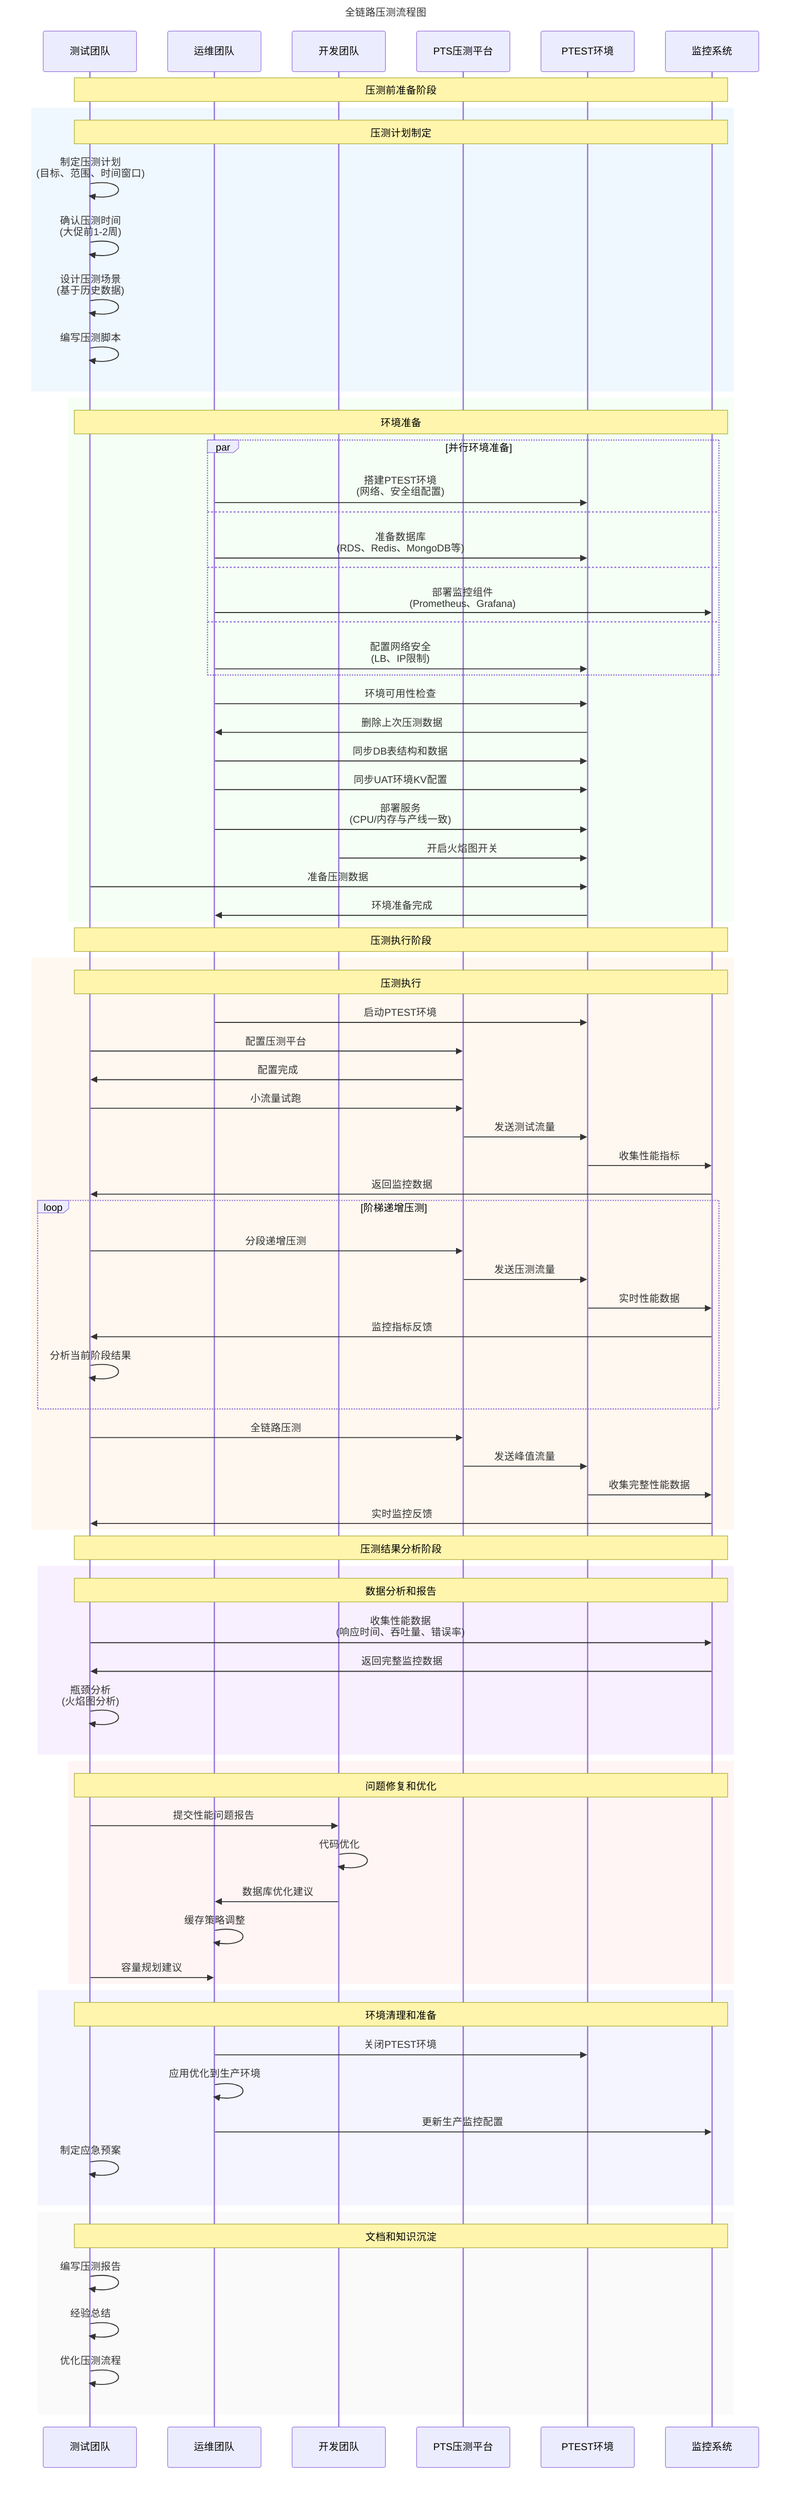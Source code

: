 sequenceDiagram
    title 全链路压测流程图
    
    participant Test as 测试团队
    participant Ops as 运维团队
    participant Dev as 开发团队
    participant PTS as PTS压测平台
    participant ENV as PTEST环境
    participant Monitor as 监控系统

    Note over Test, Monitor: 压测前准备阶段
    
    rect rgb(240, 248, 255)
        Note over Test, Monitor: 压测计划制定
        Test->>Test: 制定压测计划<br/>(目标、范围、时间窗口)
        Test->>Test: 确认压测时间<br/>(大促前1-2周)
        Test->>Test: 设计压测场景<br/>(基于历史数据)
        Test->>Test: 编写压测脚本
    end
    
    rect rgb(245, 255, 245)
        Note over Test, Monitor: 环境准备
        par 并行环境准备
            Ops->>ENV: 搭建PTEST环境<br/>(网络、安全组配置)
        and
            Ops->>ENV: 准备数据库<br/>(RDS、Redis、MongoDB等)
        and
            Ops->>Monitor: 部署监控组件<br/>(Prometheus、Grafana)
        and
            Ops->>ENV: 配置网络安全<br/>(LB、IP限制)
        end
        
        Ops->>ENV: 环境可用性检查
        ENV->>Ops: 删除上次压测数据
        Ops->>ENV: 同步DB表结构和数据
        Ops->>ENV: 同步UAT环境KV配置
        Ops->>ENV: 部署服务<br/>(CPU/内存与产线一致)
        Dev->>ENV: 开启火焰图开关
        Test->>ENV: 准备压测数据
        ENV->>Ops: 环境准备完成
    end

    Note over Test, Monitor: 压测执行阶段
    
    rect rgb(255, 248, 240)
        Note over Test, Monitor: 压测执行
        Ops->>ENV: 启动PTEST环境
        Test->>PTS: 配置压测平台
        PTS->>Test: 配置完成
        
        Test->>PTS: 小流量试跑
        PTS->>ENV: 发送测试流量
        ENV->>Monitor: 收集性能指标
        Monitor->>Test: 返回监控数据
        
        loop 阶梯递增压测
            Test->>PTS: 分段递增压测
            PTS->>ENV: 发送压测流量
            ENV->>Monitor: 实时性能数据
            Monitor->>Test: 监控指标反馈
            Test->>Test: 分析当前阶段结果
        end
        
        Test->>PTS: 全链路压测
        PTS->>ENV: 发送峰值流量
        ENV->>Monitor: 收集完整性能数据
        Monitor->>Test: 实时监控反馈
    end

    Note over Test, Monitor: 压测结果分析阶段
    
    rect rgb(248, 240, 255)
        Note over Test, Monitor: 数据分析和报告
        Test->>Monitor: 收集性能数据<br/>(响应时间、吞吐量、错误率)
        Monitor->>Test: 返回完整监控数据
        Test->>Test: 瓶颈分析<br/>(火焰图分析)
    end
    
    rect rgb(255, 245, 245)
        Note over Test, Monitor: 问题修复和优化
        Test->>Dev: 提交性能问题报告
        Dev->>Dev: 代码优化
        Dev->>Ops: 数据库优化建议
        Ops->>Ops: 缓存策略调整
        Test->>Ops: 容量规划建议
    end
    
    rect rgb(245, 245, 255)
        Note over Test, Monitor: 环境清理和准备
        Ops->>ENV: 关闭PTEST环境
        Ops->>Ops: 应用优化到生产环境
        Ops->>Monitor: 更新生产监控配置
        Test->>Test: 制定应急预案
    end
    
    rect rgb(250, 250, 250)
        Note over Test, Monitor: 文档和知识沉淀
        Test->>Test: 编写压测报告
        Test->>Test: 经验总结
        Test->>Test: 优化压测流程
    end